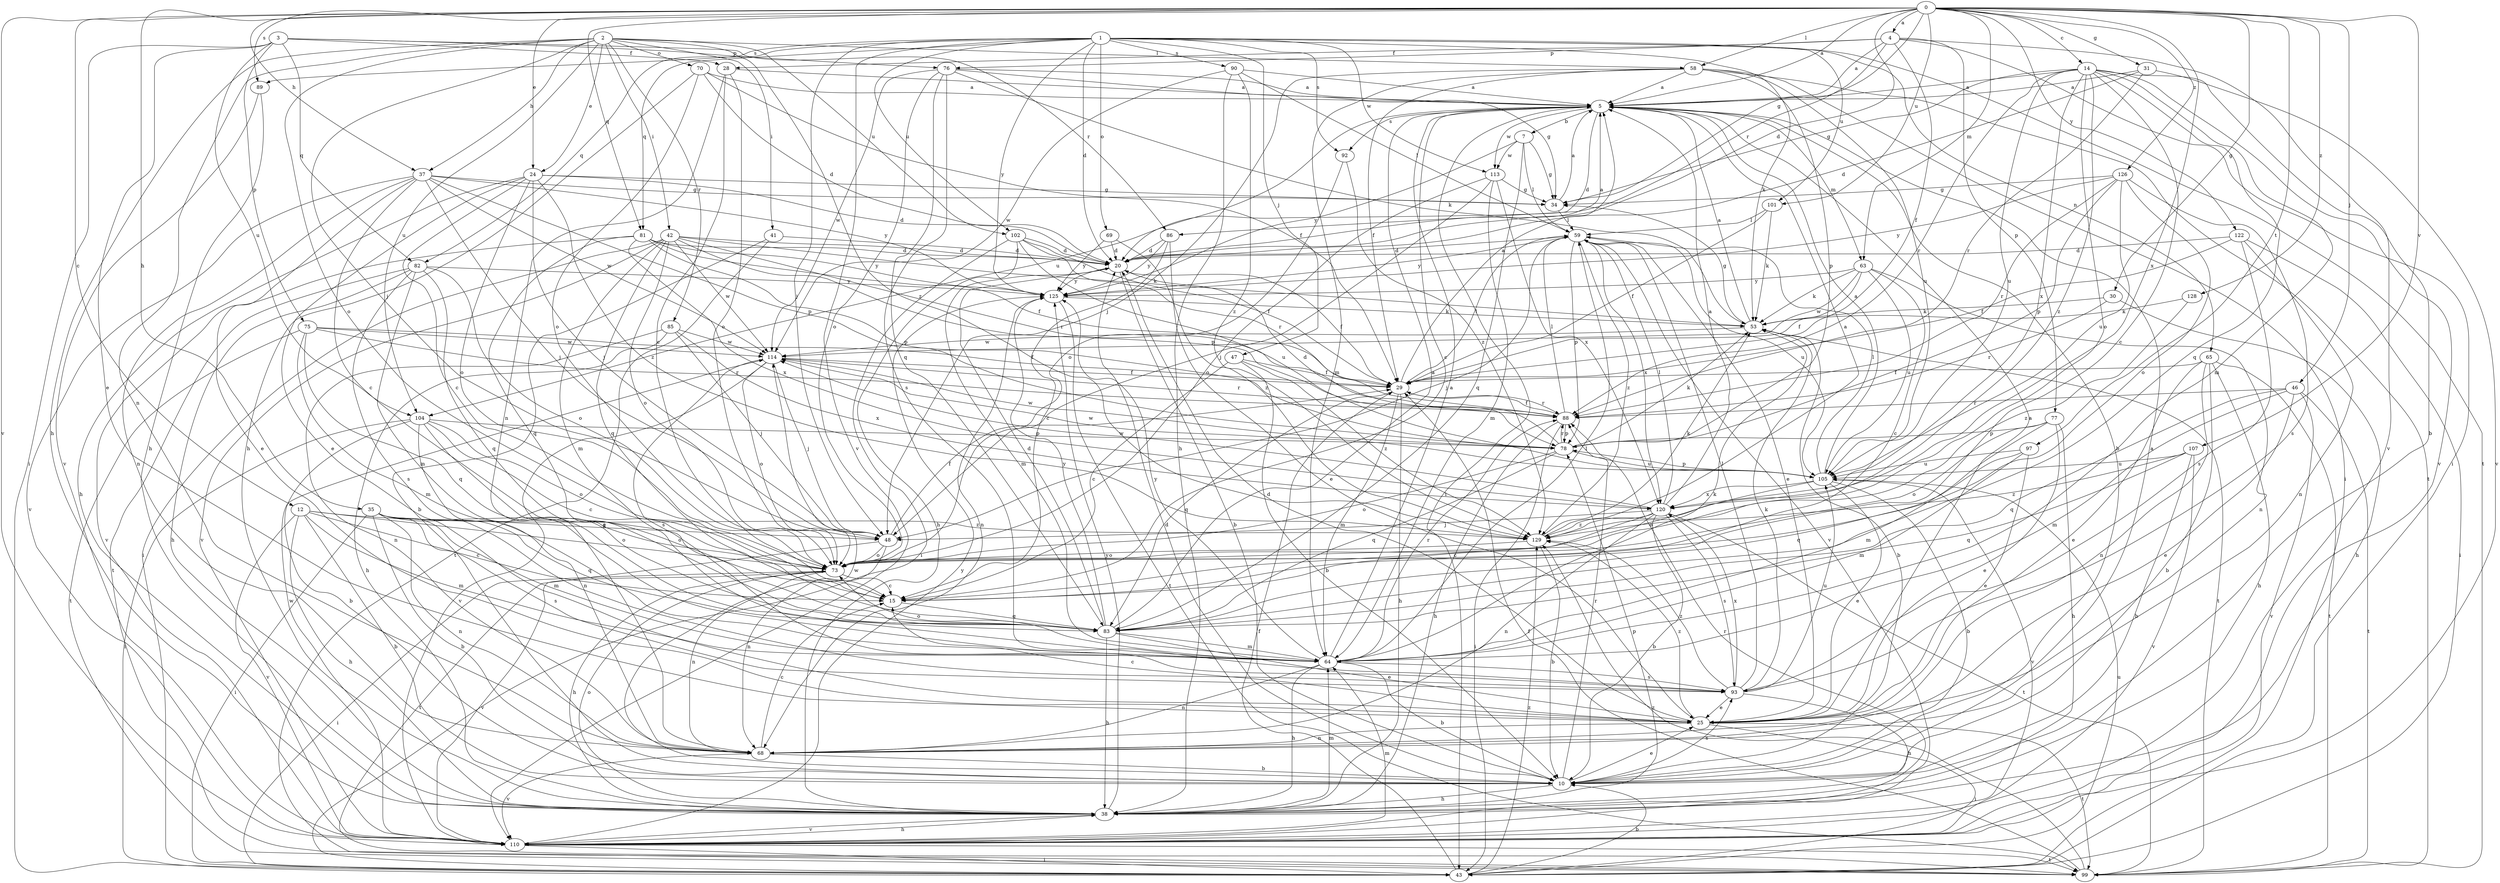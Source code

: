 strict digraph  {
0;
1;
2;
3;
4;
5;
7;
10;
12;
14;
15;
20;
24;
25;
28;
29;
30;
31;
34;
35;
37;
38;
41;
42;
43;
46;
47;
48;
53;
58;
59;
63;
64;
65;
68;
69;
70;
73;
75;
76;
77;
78;
81;
82;
83;
85;
86;
88;
89;
90;
92;
93;
97;
99;
101;
102;
104;
105;
107;
110;
113;
114;
120;
122;
125;
126;
128;
129;
0 -> 4  [label=a];
0 -> 5  [label=a];
0 -> 12  [label=c];
0 -> 14  [label=c];
0 -> 20  [label=d];
0 -> 24  [label=e];
0 -> 30  [label=g];
0 -> 31  [label=g];
0 -> 34  [label=g];
0 -> 35  [label=h];
0 -> 37  [label=h];
0 -> 46  [label=j];
0 -> 58  [label=l];
0 -> 63  [label=m];
0 -> 81  [label=q];
0 -> 89  [label=s];
0 -> 97  [label=t];
0 -> 101  [label=u];
0 -> 107  [label=v];
0 -> 110  [label=v];
0 -> 120  [label=x];
0 -> 122  [label=y];
0 -> 126  [label=z];
0 -> 128  [label=z];
1 -> 20  [label=d];
1 -> 47  [label=j];
1 -> 48  [label=j];
1 -> 53  [label=k];
1 -> 65  [label=n];
1 -> 69  [label=o];
1 -> 81  [label=q];
1 -> 82  [label=q];
1 -> 89  [label=s];
1 -> 90  [label=s];
1 -> 92  [label=s];
1 -> 99  [label=t];
1 -> 101  [label=u];
1 -> 102  [label=u];
1 -> 110  [label=v];
1 -> 113  [label=w];
1 -> 125  [label=y];
2 -> 24  [label=e];
2 -> 37  [label=h];
2 -> 38  [label=h];
2 -> 41  [label=i];
2 -> 42  [label=i];
2 -> 48  [label=j];
2 -> 58  [label=l];
2 -> 68  [label=n];
2 -> 70  [label=o];
2 -> 73  [label=o];
2 -> 85  [label=r];
2 -> 102  [label=u];
2 -> 104  [label=u];
2 -> 129  [label=z];
3 -> 25  [label=e];
3 -> 28  [label=f];
3 -> 43  [label=i];
3 -> 75  [label=p];
3 -> 76  [label=p];
3 -> 82  [label=q];
3 -> 86  [label=r];
3 -> 104  [label=u];
4 -> 5  [label=a];
4 -> 28  [label=f];
4 -> 29  [label=f];
4 -> 43  [label=i];
4 -> 76  [label=p];
4 -> 77  [label=p];
4 -> 86  [label=r];
4 -> 110  [label=v];
5 -> 7  [label=b];
5 -> 10  [label=b];
5 -> 15  [label=c];
5 -> 20  [label=d];
5 -> 43  [label=i];
5 -> 63  [label=m];
5 -> 92  [label=s];
5 -> 104  [label=u];
5 -> 113  [label=w];
7 -> 34  [label=g];
7 -> 59  [label=l];
7 -> 83  [label=q];
7 -> 113  [label=w];
7 -> 125  [label=y];
10 -> 5  [label=a];
10 -> 20  [label=d];
10 -> 25  [label=e];
10 -> 38  [label=h];
10 -> 88  [label=r];
10 -> 93  [label=s];
10 -> 114  [label=w];
12 -> 10  [label=b];
12 -> 15  [label=c];
12 -> 38  [label=h];
12 -> 48  [label=j];
12 -> 64  [label=m];
12 -> 73  [label=o];
12 -> 110  [label=v];
14 -> 5  [label=a];
14 -> 10  [label=b];
14 -> 15  [label=c];
14 -> 34  [label=g];
14 -> 64  [label=m];
14 -> 73  [label=o];
14 -> 83  [label=q];
14 -> 88  [label=r];
14 -> 105  [label=u];
14 -> 110  [label=v];
14 -> 120  [label=x];
14 -> 129  [label=z];
15 -> 83  [label=q];
20 -> 5  [label=a];
20 -> 10  [label=b];
20 -> 29  [label=f];
20 -> 64  [label=m];
20 -> 125  [label=y];
24 -> 15  [label=c];
24 -> 20  [label=d];
24 -> 25  [label=e];
24 -> 34  [label=g];
24 -> 38  [label=h];
24 -> 48  [label=j];
24 -> 73  [label=o];
24 -> 129  [label=z];
25 -> 5  [label=a];
25 -> 15  [label=c];
25 -> 20  [label=d];
25 -> 43  [label=i];
25 -> 68  [label=n];
25 -> 99  [label=t];
25 -> 129  [label=z];
28 -> 5  [label=a];
28 -> 15  [label=c];
28 -> 68  [label=n];
28 -> 73  [label=o];
29 -> 5  [label=a];
29 -> 38  [label=h];
29 -> 59  [label=l];
29 -> 64  [label=m];
29 -> 83  [label=q];
29 -> 88  [label=r];
30 -> 38  [label=h];
30 -> 53  [label=k];
30 -> 88  [label=r];
31 -> 5  [label=a];
31 -> 20  [label=d];
31 -> 88  [label=r];
31 -> 110  [label=v];
34 -> 5  [label=a];
34 -> 59  [label=l];
35 -> 10  [label=b];
35 -> 43  [label=i];
35 -> 64  [label=m];
35 -> 68  [label=n];
35 -> 73  [label=o];
35 -> 83  [label=q];
35 -> 93  [label=s];
35 -> 129  [label=z];
37 -> 15  [label=c];
37 -> 25  [label=e];
37 -> 34  [label=g];
37 -> 48  [label=j];
37 -> 68  [label=n];
37 -> 78  [label=p];
37 -> 110  [label=v];
37 -> 114  [label=w];
37 -> 125  [label=y];
38 -> 64  [label=m];
38 -> 73  [label=o];
38 -> 78  [label=p];
38 -> 110  [label=v];
38 -> 125  [label=y];
41 -> 10  [label=b];
41 -> 20  [label=d];
41 -> 99  [label=t];
42 -> 20  [label=d];
42 -> 43  [label=i];
42 -> 53  [label=k];
42 -> 64  [label=m];
42 -> 73  [label=o];
42 -> 78  [label=p];
42 -> 83  [label=q];
42 -> 88  [label=r];
42 -> 110  [label=v];
42 -> 114  [label=w];
43 -> 10  [label=b];
43 -> 29  [label=f];
43 -> 105  [label=u];
43 -> 129  [label=z];
46 -> 25  [label=e];
46 -> 64  [label=m];
46 -> 83  [label=q];
46 -> 88  [label=r];
46 -> 99  [label=t];
46 -> 110  [label=v];
47 -> 10  [label=b];
47 -> 15  [label=c];
47 -> 29  [label=f];
47 -> 129  [label=z];
48 -> 29  [label=f];
48 -> 68  [label=n];
48 -> 73  [label=o];
48 -> 99  [label=t];
53 -> 5  [label=a];
53 -> 10  [label=b];
53 -> 34  [label=g];
53 -> 99  [label=t];
53 -> 114  [label=w];
58 -> 5  [label=a];
58 -> 29  [label=f];
58 -> 43  [label=i];
58 -> 48  [label=j];
58 -> 64  [label=m];
58 -> 78  [label=p];
58 -> 99  [label=t];
58 -> 105  [label=u];
59 -> 20  [label=d];
59 -> 25  [label=e];
59 -> 48  [label=j];
59 -> 78  [label=p];
59 -> 105  [label=u];
59 -> 110  [label=v];
59 -> 120  [label=x];
59 -> 125  [label=y];
59 -> 129  [label=z];
63 -> 15  [label=c];
63 -> 29  [label=f];
63 -> 53  [label=k];
63 -> 68  [label=n];
63 -> 105  [label=u];
63 -> 114  [label=w];
63 -> 125  [label=y];
64 -> 5  [label=a];
64 -> 10  [label=b];
64 -> 38  [label=h];
64 -> 53  [label=k];
64 -> 59  [label=l];
64 -> 68  [label=n];
64 -> 73  [label=o];
64 -> 88  [label=r];
64 -> 93  [label=s];
64 -> 125  [label=y];
65 -> 10  [label=b];
65 -> 25  [label=e];
65 -> 29  [label=f];
65 -> 38  [label=h];
65 -> 68  [label=n];
65 -> 99  [label=t];
68 -> 10  [label=b];
68 -> 15  [label=c];
68 -> 110  [label=v];
69 -> 20  [label=d];
69 -> 125  [label=y];
69 -> 129  [label=z];
70 -> 5  [label=a];
70 -> 20  [label=d];
70 -> 29  [label=f];
70 -> 38  [label=h];
70 -> 73  [label=o];
73 -> 15  [label=c];
73 -> 38  [label=h];
73 -> 43  [label=i];
73 -> 68  [label=n];
73 -> 110  [label=v];
75 -> 29  [label=f];
75 -> 64  [label=m];
75 -> 83  [label=q];
75 -> 88  [label=r];
75 -> 99  [label=t];
75 -> 114  [label=w];
76 -> 5  [label=a];
76 -> 34  [label=g];
76 -> 53  [label=k];
76 -> 73  [label=o];
76 -> 83  [label=q];
76 -> 93  [label=s];
76 -> 114  [label=w];
77 -> 25  [label=e];
77 -> 38  [label=h];
77 -> 64  [label=m];
77 -> 73  [label=o];
77 -> 78  [label=p];
78 -> 20  [label=d];
78 -> 53  [label=k];
78 -> 73  [label=o];
78 -> 83  [label=q];
78 -> 88  [label=r];
78 -> 105  [label=u];
78 -> 114  [label=w];
81 -> 20  [label=d];
81 -> 29  [label=f];
81 -> 78  [label=p];
81 -> 83  [label=q];
81 -> 110  [label=v];
81 -> 120  [label=x];
81 -> 125  [label=y];
82 -> 38  [label=h];
82 -> 64  [label=m];
82 -> 73  [label=o];
82 -> 83  [label=q];
82 -> 93  [label=s];
82 -> 99  [label=t];
82 -> 125  [label=y];
83 -> 5  [label=a];
83 -> 20  [label=d];
83 -> 25  [label=e];
83 -> 38  [label=h];
83 -> 64  [label=m];
83 -> 125  [label=y];
85 -> 38  [label=h];
85 -> 48  [label=j];
85 -> 68  [label=n];
85 -> 114  [label=w];
85 -> 120  [label=x];
86 -> 15  [label=c];
86 -> 20  [label=d];
86 -> 25  [label=e];
86 -> 125  [label=y];
88 -> 29  [label=f];
88 -> 38  [label=h];
88 -> 43  [label=i];
88 -> 59  [label=l];
88 -> 78  [label=p];
89 -> 38  [label=h];
89 -> 110  [label=v];
90 -> 5  [label=a];
90 -> 38  [label=h];
90 -> 59  [label=l];
90 -> 114  [label=w];
90 -> 129  [label=z];
92 -> 73  [label=o];
92 -> 129  [label=z];
93 -> 25  [label=e];
93 -> 38  [label=h];
93 -> 53  [label=k];
93 -> 59  [label=l];
93 -> 105  [label=u];
93 -> 120  [label=x];
93 -> 129  [label=z];
97 -> 25  [label=e];
97 -> 64  [label=m];
97 -> 83  [label=q];
97 -> 105  [label=u];
99 -> 29  [label=f];
99 -> 129  [label=z];
101 -> 29  [label=f];
101 -> 53  [label=k];
101 -> 59  [label=l];
102 -> 20  [label=d];
102 -> 29  [label=f];
102 -> 38  [label=h];
102 -> 43  [label=i];
102 -> 88  [label=r];
102 -> 105  [label=u];
104 -> 10  [label=b];
104 -> 15  [label=c];
104 -> 43  [label=i];
104 -> 68  [label=n];
104 -> 73  [label=o];
104 -> 78  [label=p];
104 -> 83  [label=q];
105 -> 5  [label=a];
105 -> 10  [label=b];
105 -> 25  [label=e];
105 -> 59  [label=l];
105 -> 73  [label=o];
105 -> 78  [label=p];
105 -> 110  [label=v];
105 -> 114  [label=w];
105 -> 120  [label=x];
107 -> 10  [label=b];
107 -> 83  [label=q];
107 -> 105  [label=u];
107 -> 110  [label=v];
107 -> 129  [label=z];
110 -> 38  [label=h];
110 -> 43  [label=i];
110 -> 64  [label=m];
110 -> 88  [label=r];
110 -> 99  [label=t];
110 -> 114  [label=w];
110 -> 125  [label=y];
113 -> 34  [label=g];
113 -> 48  [label=j];
113 -> 64  [label=m];
113 -> 73  [label=o];
113 -> 120  [label=x];
114 -> 29  [label=f];
114 -> 48  [label=j];
114 -> 73  [label=o];
114 -> 88  [label=r];
114 -> 93  [label=s];
114 -> 110  [label=v];
120 -> 5  [label=a];
120 -> 10  [label=b];
120 -> 15  [label=c];
120 -> 48  [label=j];
120 -> 59  [label=l];
120 -> 68  [label=n];
120 -> 93  [label=s];
120 -> 99  [label=t];
120 -> 114  [label=w];
120 -> 129  [label=z];
122 -> 20  [label=d];
122 -> 29  [label=f];
122 -> 43  [label=i];
122 -> 68  [label=n];
122 -> 93  [label=s];
125 -> 53  [label=k];
125 -> 68  [label=n];
125 -> 99  [label=t];
126 -> 34  [label=g];
126 -> 73  [label=o];
126 -> 78  [label=p];
126 -> 88  [label=r];
126 -> 93  [label=s];
126 -> 105  [label=u];
126 -> 125  [label=y];
128 -> 53  [label=k];
128 -> 129  [label=z];
129 -> 5  [label=a];
129 -> 10  [label=b];
129 -> 53  [label=k];
129 -> 73  [label=o];
}
